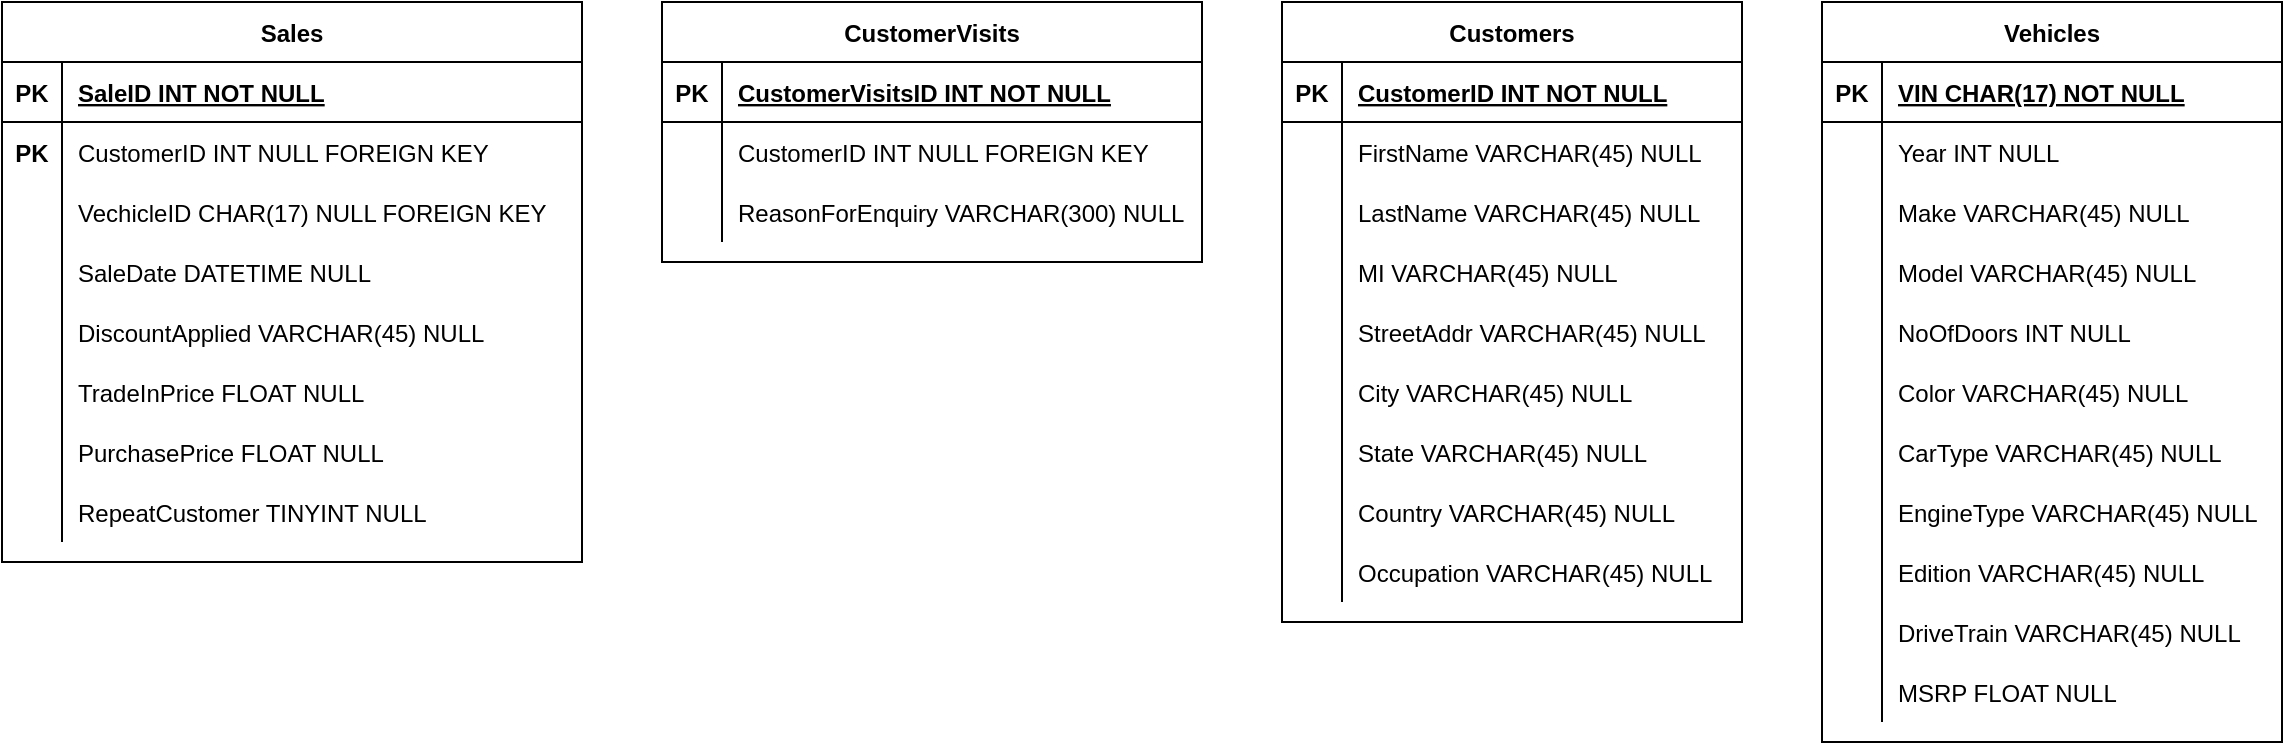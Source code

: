 <mxfile version="13.8.0" type="github">
  <diagram id="R2lEEEUBdFMjLlhIrx00" name="Page-1">
    <mxGraphModel dx="1788" dy="541" grid="1" gridSize="10" guides="1" tooltips="1" connect="1" arrows="1" fold="1" page="1" pageScale="1" pageWidth="850" pageHeight="1100" math="0" shadow="0" extFonts="Permanent Marker^https://fonts.googleapis.com/css?family=Permanent+Marker">
      <root>
        <mxCell id="0" />
        <mxCell id="1" parent="0" />
        <mxCell id="kgfX2LjA7u4LWj4O0vmA-827" value="Sales" style="shape=table;startSize=30;container=1;collapsible=1;childLayout=tableLayout;fixedRows=1;rowLines=0;fontStyle=1;align=center;resizeLast=1;" vertex="1" parent="1">
          <mxGeometry x="-220" y="440" width="290" height="280" as="geometry" />
        </mxCell>
        <mxCell id="kgfX2LjA7u4LWj4O0vmA-828" value="" style="shape=partialRectangle;collapsible=0;dropTarget=0;pointerEvents=0;fillColor=none;points=[[0,0.5],[1,0.5]];portConstraint=eastwest;top=0;left=0;right=0;bottom=1;" vertex="1" parent="kgfX2LjA7u4LWj4O0vmA-827">
          <mxGeometry y="30" width="290" height="30" as="geometry" />
        </mxCell>
        <mxCell id="kgfX2LjA7u4LWj4O0vmA-829" value="PK" style="shape=partialRectangle;overflow=hidden;connectable=0;fillColor=none;top=0;left=0;bottom=0;right=0;fontStyle=1;" vertex="1" parent="kgfX2LjA7u4LWj4O0vmA-828">
          <mxGeometry width="30" height="30" as="geometry" />
        </mxCell>
        <mxCell id="kgfX2LjA7u4LWj4O0vmA-830" value="SaleID INT NOT NULL " style="shape=partialRectangle;overflow=hidden;connectable=0;fillColor=none;top=0;left=0;bottom=0;right=0;align=left;spacingLeft=6;fontStyle=5;" vertex="1" parent="kgfX2LjA7u4LWj4O0vmA-828">
          <mxGeometry x="30" width="260" height="30" as="geometry" />
        </mxCell>
        <mxCell id="kgfX2LjA7u4LWj4O0vmA-831" value="" style="shape=partialRectangle;collapsible=0;dropTarget=0;pointerEvents=0;fillColor=none;points=[[0,0.5],[1,0.5]];portConstraint=eastwest;top=0;left=0;right=0;bottom=0;" vertex="1" parent="kgfX2LjA7u4LWj4O0vmA-827">
          <mxGeometry y="60" width="290" height="30" as="geometry" />
        </mxCell>
        <mxCell id="kgfX2LjA7u4LWj4O0vmA-832" value="" style="shape=partialRectangle;overflow=hidden;connectable=0;fillColor=none;top=0;left=0;bottom=0;right=0;" vertex="1" parent="kgfX2LjA7u4LWj4O0vmA-831">
          <mxGeometry width="30" height="30" as="geometry" />
        </mxCell>
        <mxCell id="kgfX2LjA7u4LWj4O0vmA-833" value="CustomerID INT NULL FOREIGN KEY" style="shape=partialRectangle;overflow=hidden;connectable=0;fillColor=none;top=0;left=0;bottom=0;right=0;align=left;spacingLeft=6;" vertex="1" parent="kgfX2LjA7u4LWj4O0vmA-831">
          <mxGeometry x="30" width="260" height="30" as="geometry" />
        </mxCell>
        <mxCell id="kgfX2LjA7u4LWj4O0vmA-834" value="" style="shape=partialRectangle;collapsible=0;dropTarget=0;pointerEvents=0;fillColor=none;points=[[0,0.5],[1,0.5]];portConstraint=eastwest;top=0;left=0;right=0;bottom=0;" vertex="1" parent="kgfX2LjA7u4LWj4O0vmA-827">
          <mxGeometry y="90" width="290" height="30" as="geometry" />
        </mxCell>
        <mxCell id="kgfX2LjA7u4LWj4O0vmA-835" value="" style="shape=partialRectangle;overflow=hidden;connectable=0;fillColor=none;top=0;left=0;bottom=0;right=0;" vertex="1" parent="kgfX2LjA7u4LWj4O0vmA-834">
          <mxGeometry width="30" height="30" as="geometry" />
        </mxCell>
        <mxCell id="kgfX2LjA7u4LWj4O0vmA-836" value="VechicleID CHAR(17) NULL FOREIGN KEY" style="shape=partialRectangle;overflow=hidden;connectable=0;fillColor=none;top=0;left=0;bottom=0;right=0;align=left;spacingLeft=6;" vertex="1" parent="kgfX2LjA7u4LWj4O0vmA-834">
          <mxGeometry x="30" width="260" height="30" as="geometry" />
        </mxCell>
        <mxCell id="kgfX2LjA7u4LWj4O0vmA-837" value="" style="shape=partialRectangle;collapsible=0;dropTarget=0;pointerEvents=0;fillColor=none;points=[[0,0.5],[1,0.5]];portConstraint=eastwest;top=0;left=0;right=0;bottom=0;" vertex="1" parent="kgfX2LjA7u4LWj4O0vmA-827">
          <mxGeometry y="120" width="290" height="30" as="geometry" />
        </mxCell>
        <mxCell id="kgfX2LjA7u4LWj4O0vmA-838" value="" style="shape=partialRectangle;overflow=hidden;connectable=0;fillColor=none;top=0;left=0;bottom=0;right=0;" vertex="1" parent="kgfX2LjA7u4LWj4O0vmA-837">
          <mxGeometry width="30" height="30" as="geometry" />
        </mxCell>
        <mxCell id="kgfX2LjA7u4LWj4O0vmA-839" value="SaleDate DATETIME NULL" style="shape=partialRectangle;overflow=hidden;connectable=0;fillColor=none;top=0;left=0;bottom=0;right=0;align=left;spacingLeft=6;" vertex="1" parent="kgfX2LjA7u4LWj4O0vmA-837">
          <mxGeometry x="30" width="260" height="30" as="geometry" />
        </mxCell>
        <mxCell id="kgfX2LjA7u4LWj4O0vmA-840" value="" style="shape=partialRectangle;collapsible=0;dropTarget=0;pointerEvents=0;fillColor=none;points=[[0,0.5],[1,0.5]];portConstraint=eastwest;top=0;left=0;right=0;bottom=0;" vertex="1" parent="kgfX2LjA7u4LWj4O0vmA-827">
          <mxGeometry y="150" width="290" height="30" as="geometry" />
        </mxCell>
        <mxCell id="kgfX2LjA7u4LWj4O0vmA-841" value="" style="shape=partialRectangle;overflow=hidden;connectable=0;fillColor=none;top=0;left=0;bottom=0;right=0;" vertex="1" parent="kgfX2LjA7u4LWj4O0vmA-840">
          <mxGeometry width="30" height="30" as="geometry" />
        </mxCell>
        <mxCell id="kgfX2LjA7u4LWj4O0vmA-842" value="DiscountApplied VARCHAR(45) NULL" style="shape=partialRectangle;overflow=hidden;connectable=0;fillColor=none;top=0;left=0;bottom=0;right=0;align=left;spacingLeft=6;" vertex="1" parent="kgfX2LjA7u4LWj4O0vmA-840">
          <mxGeometry x="30" width="260" height="30" as="geometry" />
        </mxCell>
        <mxCell id="kgfX2LjA7u4LWj4O0vmA-843" value="" style="shape=partialRectangle;collapsible=0;dropTarget=0;pointerEvents=0;fillColor=none;points=[[0,0.5],[1,0.5]];portConstraint=eastwest;top=0;left=0;right=0;bottom=0;" vertex="1" parent="kgfX2LjA7u4LWj4O0vmA-827">
          <mxGeometry y="180" width="290" height="30" as="geometry" />
        </mxCell>
        <mxCell id="kgfX2LjA7u4LWj4O0vmA-844" value="" style="shape=partialRectangle;overflow=hidden;connectable=0;fillColor=none;top=0;left=0;bottom=0;right=0;" vertex="1" parent="kgfX2LjA7u4LWj4O0vmA-843">
          <mxGeometry width="30" height="30" as="geometry" />
        </mxCell>
        <mxCell id="kgfX2LjA7u4LWj4O0vmA-845" value="TradeInPrice FLOAT NULL" style="shape=partialRectangle;overflow=hidden;connectable=0;fillColor=none;top=0;left=0;bottom=0;right=0;align=left;spacingLeft=6;" vertex="1" parent="kgfX2LjA7u4LWj4O0vmA-843">
          <mxGeometry x="30" width="260" height="30" as="geometry" />
        </mxCell>
        <mxCell id="kgfX2LjA7u4LWj4O0vmA-846" value="" style="shape=partialRectangle;collapsible=0;dropTarget=0;pointerEvents=0;fillColor=none;points=[[0,0.5],[1,0.5]];portConstraint=eastwest;top=0;left=0;right=0;bottom=0;" vertex="1" parent="kgfX2LjA7u4LWj4O0vmA-827">
          <mxGeometry y="210" width="290" height="30" as="geometry" />
        </mxCell>
        <mxCell id="kgfX2LjA7u4LWj4O0vmA-847" value="" style="shape=partialRectangle;overflow=hidden;connectable=0;fillColor=none;top=0;left=0;bottom=0;right=0;" vertex="1" parent="kgfX2LjA7u4LWj4O0vmA-846">
          <mxGeometry width="30" height="30" as="geometry" />
        </mxCell>
        <mxCell id="kgfX2LjA7u4LWj4O0vmA-848" value="PurchasePrice FLOAT NULL" style="shape=partialRectangle;overflow=hidden;connectable=0;fillColor=none;top=0;left=0;bottom=0;right=0;align=left;spacingLeft=6;" vertex="1" parent="kgfX2LjA7u4LWj4O0vmA-846">
          <mxGeometry x="30" width="260" height="30" as="geometry" />
        </mxCell>
        <mxCell id="kgfX2LjA7u4LWj4O0vmA-849" value="" style="shape=partialRectangle;collapsible=0;dropTarget=0;pointerEvents=0;fillColor=none;points=[[0,0.5],[1,0.5]];portConstraint=eastwest;top=0;left=0;right=0;bottom=0;" vertex="1" parent="kgfX2LjA7u4LWj4O0vmA-827">
          <mxGeometry y="240" width="290" height="30" as="geometry" />
        </mxCell>
        <mxCell id="kgfX2LjA7u4LWj4O0vmA-850" value="" style="shape=partialRectangle;overflow=hidden;connectable=0;fillColor=none;top=0;left=0;bottom=0;right=0;" vertex="1" parent="kgfX2LjA7u4LWj4O0vmA-849">
          <mxGeometry width="30" height="30" as="geometry" />
        </mxCell>
        <mxCell id="kgfX2LjA7u4LWj4O0vmA-851" value="RepeatCustomer TINYINT NULL" style="shape=partialRectangle;overflow=hidden;connectable=0;fillColor=none;top=0;left=0;bottom=0;right=0;align=left;spacingLeft=6;" vertex="1" parent="kgfX2LjA7u4LWj4O0vmA-849">
          <mxGeometry x="30" width="260" height="30" as="geometry" />
        </mxCell>
        <mxCell id="kgfX2LjA7u4LWj4O0vmA-852" value="CustomerVisits" style="shape=table;startSize=30;container=1;collapsible=1;childLayout=tableLayout;fixedRows=1;rowLines=0;fontStyle=1;align=center;resizeLast=1;" vertex="1" parent="1">
          <mxGeometry x="110" y="440" width="270" height="130" as="geometry" />
        </mxCell>
        <mxCell id="kgfX2LjA7u4LWj4O0vmA-853" value="" style="shape=partialRectangle;collapsible=0;dropTarget=0;pointerEvents=0;fillColor=none;points=[[0,0.5],[1,0.5]];portConstraint=eastwest;top=0;left=0;right=0;bottom=1;" vertex="1" parent="kgfX2LjA7u4LWj4O0vmA-852">
          <mxGeometry y="30" width="270" height="30" as="geometry" />
        </mxCell>
        <mxCell id="kgfX2LjA7u4LWj4O0vmA-854" value="PK" style="shape=partialRectangle;overflow=hidden;connectable=0;fillColor=none;top=0;left=0;bottom=0;right=0;fontStyle=1;" vertex="1" parent="kgfX2LjA7u4LWj4O0vmA-853">
          <mxGeometry width="30" height="30" as="geometry" />
        </mxCell>
        <mxCell id="kgfX2LjA7u4LWj4O0vmA-855" value="CustomerVisitsID INT NOT NULL " style="shape=partialRectangle;overflow=hidden;connectable=0;fillColor=none;top=0;left=0;bottom=0;right=0;align=left;spacingLeft=6;fontStyle=5;" vertex="1" parent="kgfX2LjA7u4LWj4O0vmA-853">
          <mxGeometry x="30" width="240" height="30" as="geometry" />
        </mxCell>
        <mxCell id="kgfX2LjA7u4LWj4O0vmA-856" value="" style="shape=partialRectangle;collapsible=0;dropTarget=0;pointerEvents=0;fillColor=none;points=[[0,0.5],[1,0.5]];portConstraint=eastwest;top=0;left=0;right=0;bottom=0;" vertex="1" parent="kgfX2LjA7u4LWj4O0vmA-852">
          <mxGeometry y="60" width="270" height="30" as="geometry" />
        </mxCell>
        <mxCell id="kgfX2LjA7u4LWj4O0vmA-857" value="" style="shape=partialRectangle;overflow=hidden;connectable=0;fillColor=none;top=0;left=0;bottom=0;right=0;" vertex="1" parent="kgfX2LjA7u4LWj4O0vmA-856">
          <mxGeometry width="30" height="30" as="geometry" />
        </mxCell>
        <mxCell id="kgfX2LjA7u4LWj4O0vmA-858" value="CustomerID INT NULL  FOREIGN KEY" style="shape=partialRectangle;overflow=hidden;connectable=0;fillColor=none;top=0;left=0;bottom=0;right=0;align=left;spacingLeft=6;" vertex="1" parent="kgfX2LjA7u4LWj4O0vmA-856">
          <mxGeometry x="30" width="240" height="30" as="geometry" />
        </mxCell>
        <mxCell id="kgfX2LjA7u4LWj4O0vmA-859" value="" style="shape=partialRectangle;collapsible=0;dropTarget=0;pointerEvents=0;fillColor=none;points=[[0,0.5],[1,0.5]];portConstraint=eastwest;top=0;left=0;right=0;bottom=0;" vertex="1" parent="kgfX2LjA7u4LWj4O0vmA-852">
          <mxGeometry y="90" width="270" height="30" as="geometry" />
        </mxCell>
        <mxCell id="kgfX2LjA7u4LWj4O0vmA-860" value="" style="shape=partialRectangle;overflow=hidden;connectable=0;fillColor=none;top=0;left=0;bottom=0;right=0;" vertex="1" parent="kgfX2LjA7u4LWj4O0vmA-859">
          <mxGeometry width="30" height="30" as="geometry" />
        </mxCell>
        <mxCell id="kgfX2LjA7u4LWj4O0vmA-861" value="ReasonForEnquiry VARCHAR(300) NULL" style="shape=partialRectangle;overflow=hidden;connectable=0;fillColor=none;top=0;left=0;bottom=0;right=0;align=left;spacingLeft=6;" vertex="1" parent="kgfX2LjA7u4LWj4O0vmA-859">
          <mxGeometry x="30" width="240" height="30" as="geometry" />
        </mxCell>
        <mxCell id="kgfX2LjA7u4LWj4O0vmA-862" value="Customers" style="shape=table;startSize=30;container=1;collapsible=1;childLayout=tableLayout;fixedRows=1;rowLines=0;fontStyle=1;align=center;resizeLast=1;" vertex="1" parent="1">
          <mxGeometry x="420" y="440" width="230" height="310" as="geometry" />
        </mxCell>
        <mxCell id="kgfX2LjA7u4LWj4O0vmA-863" value="" style="shape=partialRectangle;collapsible=0;dropTarget=0;pointerEvents=0;fillColor=none;points=[[0,0.5],[1,0.5]];portConstraint=eastwest;top=0;left=0;right=0;bottom=1;" vertex="1" parent="kgfX2LjA7u4LWj4O0vmA-862">
          <mxGeometry y="30" width="230" height="30" as="geometry" />
        </mxCell>
        <mxCell id="kgfX2LjA7u4LWj4O0vmA-864" value="PK" style="shape=partialRectangle;overflow=hidden;connectable=0;fillColor=none;top=0;left=0;bottom=0;right=0;fontStyle=1;" vertex="1" parent="kgfX2LjA7u4LWj4O0vmA-863">
          <mxGeometry width="30" height="30" as="geometry" />
        </mxCell>
        <mxCell id="kgfX2LjA7u4LWj4O0vmA-865" value="CustomerID INT NOT NULL " style="shape=partialRectangle;overflow=hidden;connectable=0;fillColor=none;top=0;left=0;bottom=0;right=0;align=left;spacingLeft=6;fontStyle=5;" vertex="1" parent="kgfX2LjA7u4LWj4O0vmA-863">
          <mxGeometry x="30" width="200" height="30" as="geometry" />
        </mxCell>
        <mxCell id="kgfX2LjA7u4LWj4O0vmA-866" value="" style="shape=partialRectangle;collapsible=0;dropTarget=0;pointerEvents=0;fillColor=none;points=[[0,0.5],[1,0.5]];portConstraint=eastwest;top=0;left=0;right=0;bottom=0;" vertex="1" parent="kgfX2LjA7u4LWj4O0vmA-862">
          <mxGeometry y="60" width="230" height="30" as="geometry" />
        </mxCell>
        <mxCell id="kgfX2LjA7u4LWj4O0vmA-867" value="" style="shape=partialRectangle;overflow=hidden;connectable=0;fillColor=none;top=0;left=0;bottom=0;right=0;" vertex="1" parent="kgfX2LjA7u4LWj4O0vmA-866">
          <mxGeometry width="30" height="30" as="geometry" />
        </mxCell>
        <mxCell id="kgfX2LjA7u4LWj4O0vmA-868" value="FirstName VARCHAR(45) NULL" style="shape=partialRectangle;overflow=hidden;connectable=0;fillColor=none;top=0;left=0;bottom=0;right=0;align=left;spacingLeft=6;" vertex="1" parent="kgfX2LjA7u4LWj4O0vmA-866">
          <mxGeometry x="30" width="200" height="30" as="geometry" />
        </mxCell>
        <mxCell id="kgfX2LjA7u4LWj4O0vmA-869" value="" style="shape=partialRectangle;collapsible=0;dropTarget=0;pointerEvents=0;fillColor=none;points=[[0,0.5],[1,0.5]];portConstraint=eastwest;top=0;left=0;right=0;bottom=0;" vertex="1" parent="kgfX2LjA7u4LWj4O0vmA-862">
          <mxGeometry y="90" width="230" height="30" as="geometry" />
        </mxCell>
        <mxCell id="kgfX2LjA7u4LWj4O0vmA-870" value="" style="shape=partialRectangle;overflow=hidden;connectable=0;fillColor=none;top=0;left=0;bottom=0;right=0;" vertex="1" parent="kgfX2LjA7u4LWj4O0vmA-869">
          <mxGeometry width="30" height="30" as="geometry" />
        </mxCell>
        <mxCell id="kgfX2LjA7u4LWj4O0vmA-871" value="LastName VARCHAR(45) NULL" style="shape=partialRectangle;overflow=hidden;connectable=0;fillColor=none;top=0;left=0;bottom=0;right=0;align=left;spacingLeft=6;" vertex="1" parent="kgfX2LjA7u4LWj4O0vmA-869">
          <mxGeometry x="30" width="200" height="30" as="geometry" />
        </mxCell>
        <mxCell id="kgfX2LjA7u4LWj4O0vmA-872" value="" style="shape=partialRectangle;collapsible=0;dropTarget=0;pointerEvents=0;fillColor=none;points=[[0,0.5],[1,0.5]];portConstraint=eastwest;top=0;left=0;right=0;bottom=0;" vertex="1" parent="kgfX2LjA7u4LWj4O0vmA-862">
          <mxGeometry y="120" width="230" height="30" as="geometry" />
        </mxCell>
        <mxCell id="kgfX2LjA7u4LWj4O0vmA-873" value="" style="shape=partialRectangle;overflow=hidden;connectable=0;fillColor=none;top=0;left=0;bottom=0;right=0;" vertex="1" parent="kgfX2LjA7u4LWj4O0vmA-872">
          <mxGeometry width="30" height="30" as="geometry" />
        </mxCell>
        <mxCell id="kgfX2LjA7u4LWj4O0vmA-874" value="MI VARCHAR(45) NULL" style="shape=partialRectangle;overflow=hidden;connectable=0;fillColor=none;top=0;left=0;bottom=0;right=0;align=left;spacingLeft=6;" vertex="1" parent="kgfX2LjA7u4LWj4O0vmA-872">
          <mxGeometry x="30" width="200" height="30" as="geometry" />
        </mxCell>
        <mxCell id="kgfX2LjA7u4LWj4O0vmA-875" value="" style="shape=partialRectangle;collapsible=0;dropTarget=0;pointerEvents=0;fillColor=none;points=[[0,0.5],[1,0.5]];portConstraint=eastwest;top=0;left=0;right=0;bottom=0;" vertex="1" parent="kgfX2LjA7u4LWj4O0vmA-862">
          <mxGeometry y="150" width="230" height="30" as="geometry" />
        </mxCell>
        <mxCell id="kgfX2LjA7u4LWj4O0vmA-876" value="" style="shape=partialRectangle;overflow=hidden;connectable=0;fillColor=none;top=0;left=0;bottom=0;right=0;" vertex="1" parent="kgfX2LjA7u4LWj4O0vmA-875">
          <mxGeometry width="30" height="30" as="geometry" />
        </mxCell>
        <mxCell id="kgfX2LjA7u4LWj4O0vmA-877" value="StreetAddr VARCHAR(45) NULL" style="shape=partialRectangle;overflow=hidden;connectable=0;fillColor=none;top=0;left=0;bottom=0;right=0;align=left;spacingLeft=6;" vertex="1" parent="kgfX2LjA7u4LWj4O0vmA-875">
          <mxGeometry x="30" width="200" height="30" as="geometry" />
        </mxCell>
        <mxCell id="kgfX2LjA7u4LWj4O0vmA-878" value="" style="shape=partialRectangle;collapsible=0;dropTarget=0;pointerEvents=0;fillColor=none;points=[[0,0.5],[1,0.5]];portConstraint=eastwest;top=0;left=0;right=0;bottom=0;" vertex="1" parent="kgfX2LjA7u4LWj4O0vmA-862">
          <mxGeometry y="180" width="230" height="30" as="geometry" />
        </mxCell>
        <mxCell id="kgfX2LjA7u4LWj4O0vmA-879" value="" style="shape=partialRectangle;overflow=hidden;connectable=0;fillColor=none;top=0;left=0;bottom=0;right=0;" vertex="1" parent="kgfX2LjA7u4LWj4O0vmA-878">
          <mxGeometry width="30" height="30" as="geometry" />
        </mxCell>
        <mxCell id="kgfX2LjA7u4LWj4O0vmA-880" value="City VARCHAR(45) NULL" style="shape=partialRectangle;overflow=hidden;connectable=0;fillColor=none;top=0;left=0;bottom=0;right=0;align=left;spacingLeft=6;" vertex="1" parent="kgfX2LjA7u4LWj4O0vmA-878">
          <mxGeometry x="30" width="200" height="30" as="geometry" />
        </mxCell>
        <mxCell id="kgfX2LjA7u4LWj4O0vmA-881" value="" style="shape=partialRectangle;collapsible=0;dropTarget=0;pointerEvents=0;fillColor=none;points=[[0,0.5],[1,0.5]];portConstraint=eastwest;top=0;left=0;right=0;bottom=0;" vertex="1" parent="kgfX2LjA7u4LWj4O0vmA-862">
          <mxGeometry y="210" width="230" height="30" as="geometry" />
        </mxCell>
        <mxCell id="kgfX2LjA7u4LWj4O0vmA-882" value="" style="shape=partialRectangle;overflow=hidden;connectable=0;fillColor=none;top=0;left=0;bottom=0;right=0;" vertex="1" parent="kgfX2LjA7u4LWj4O0vmA-881">
          <mxGeometry width="30" height="30" as="geometry" />
        </mxCell>
        <mxCell id="kgfX2LjA7u4LWj4O0vmA-883" value="State VARCHAR(45) NULL" style="shape=partialRectangle;overflow=hidden;connectable=0;fillColor=none;top=0;left=0;bottom=0;right=0;align=left;spacingLeft=6;" vertex="1" parent="kgfX2LjA7u4LWj4O0vmA-881">
          <mxGeometry x="30" width="200" height="30" as="geometry" />
        </mxCell>
        <mxCell id="kgfX2LjA7u4LWj4O0vmA-884" value="" style="shape=partialRectangle;collapsible=0;dropTarget=0;pointerEvents=0;fillColor=none;points=[[0,0.5],[1,0.5]];portConstraint=eastwest;top=0;left=0;right=0;bottom=0;" vertex="1" parent="kgfX2LjA7u4LWj4O0vmA-862">
          <mxGeometry y="240" width="230" height="30" as="geometry" />
        </mxCell>
        <mxCell id="kgfX2LjA7u4LWj4O0vmA-885" value="" style="shape=partialRectangle;overflow=hidden;connectable=0;fillColor=none;top=0;left=0;bottom=0;right=0;" vertex="1" parent="kgfX2LjA7u4LWj4O0vmA-884">
          <mxGeometry width="30" height="30" as="geometry" />
        </mxCell>
        <mxCell id="kgfX2LjA7u4LWj4O0vmA-886" value="Country VARCHAR(45) NULL" style="shape=partialRectangle;overflow=hidden;connectable=0;fillColor=none;top=0;left=0;bottom=0;right=0;align=left;spacingLeft=6;" vertex="1" parent="kgfX2LjA7u4LWj4O0vmA-884">
          <mxGeometry x="30" width="200" height="30" as="geometry" />
        </mxCell>
        <mxCell id="kgfX2LjA7u4LWj4O0vmA-887" value="" style="shape=partialRectangle;collapsible=0;dropTarget=0;pointerEvents=0;fillColor=none;points=[[0,0.5],[1,0.5]];portConstraint=eastwest;top=0;left=0;right=0;bottom=0;" vertex="1" parent="kgfX2LjA7u4LWj4O0vmA-862">
          <mxGeometry y="270" width="230" height="30" as="geometry" />
        </mxCell>
        <mxCell id="kgfX2LjA7u4LWj4O0vmA-888" value="" style="shape=partialRectangle;overflow=hidden;connectable=0;fillColor=none;top=0;left=0;bottom=0;right=0;" vertex="1" parent="kgfX2LjA7u4LWj4O0vmA-887">
          <mxGeometry width="30" height="30" as="geometry" />
        </mxCell>
        <mxCell id="kgfX2LjA7u4LWj4O0vmA-889" value="Occupation VARCHAR(45) NULL" style="shape=partialRectangle;overflow=hidden;connectable=0;fillColor=none;top=0;left=0;bottom=0;right=0;align=left;spacingLeft=6;" vertex="1" parent="kgfX2LjA7u4LWj4O0vmA-887">
          <mxGeometry x="30" width="200" height="30" as="geometry" />
        </mxCell>
        <mxCell id="kgfX2LjA7u4LWj4O0vmA-890" value="Vehicles" style="shape=table;startSize=30;container=1;collapsible=1;childLayout=tableLayout;fixedRows=1;rowLines=0;fontStyle=1;align=center;resizeLast=1;" vertex="1" parent="1">
          <mxGeometry x="690" y="440" width="230" height="370" as="geometry" />
        </mxCell>
        <mxCell id="kgfX2LjA7u4LWj4O0vmA-891" value="" style="shape=partialRectangle;collapsible=0;dropTarget=0;pointerEvents=0;fillColor=none;points=[[0,0.5],[1,0.5]];portConstraint=eastwest;top=0;left=0;right=0;bottom=1;" vertex="1" parent="kgfX2LjA7u4LWj4O0vmA-890">
          <mxGeometry y="30" width="230" height="30" as="geometry" />
        </mxCell>
        <mxCell id="kgfX2LjA7u4LWj4O0vmA-892" value="PK" style="shape=partialRectangle;overflow=hidden;connectable=0;fillColor=none;top=0;left=0;bottom=0;right=0;fontStyle=1;" vertex="1" parent="kgfX2LjA7u4LWj4O0vmA-891">
          <mxGeometry width="30" height="30" as="geometry" />
        </mxCell>
        <mxCell id="kgfX2LjA7u4LWj4O0vmA-893" value="VIN CHAR(17) NOT NULL " style="shape=partialRectangle;overflow=hidden;connectable=0;fillColor=none;top=0;left=0;bottom=0;right=0;align=left;spacingLeft=6;fontStyle=5;" vertex="1" parent="kgfX2LjA7u4LWj4O0vmA-891">
          <mxGeometry x="30" width="200" height="30" as="geometry" />
        </mxCell>
        <mxCell id="kgfX2LjA7u4LWj4O0vmA-894" value="" style="shape=partialRectangle;collapsible=0;dropTarget=0;pointerEvents=0;fillColor=none;points=[[0,0.5],[1,0.5]];portConstraint=eastwest;top=0;left=0;right=0;bottom=0;" vertex="1" parent="kgfX2LjA7u4LWj4O0vmA-890">
          <mxGeometry y="60" width="230" height="30" as="geometry" />
        </mxCell>
        <mxCell id="kgfX2LjA7u4LWj4O0vmA-895" value="" style="shape=partialRectangle;overflow=hidden;connectable=0;fillColor=none;top=0;left=0;bottom=0;right=0;" vertex="1" parent="kgfX2LjA7u4LWj4O0vmA-894">
          <mxGeometry width="30" height="30" as="geometry" />
        </mxCell>
        <mxCell id="kgfX2LjA7u4LWj4O0vmA-896" value="Year INT NULL" style="shape=partialRectangle;overflow=hidden;connectable=0;fillColor=none;top=0;left=0;bottom=0;right=0;align=left;spacingLeft=6;" vertex="1" parent="kgfX2LjA7u4LWj4O0vmA-894">
          <mxGeometry x="30" width="200" height="30" as="geometry" />
        </mxCell>
        <mxCell id="kgfX2LjA7u4LWj4O0vmA-897" value="" style="shape=partialRectangle;collapsible=0;dropTarget=0;pointerEvents=0;fillColor=none;points=[[0,0.5],[1,0.5]];portConstraint=eastwest;top=0;left=0;right=0;bottom=0;" vertex="1" parent="kgfX2LjA7u4LWj4O0vmA-890">
          <mxGeometry y="90" width="230" height="30" as="geometry" />
        </mxCell>
        <mxCell id="kgfX2LjA7u4LWj4O0vmA-898" value="" style="shape=partialRectangle;overflow=hidden;connectable=0;fillColor=none;top=0;left=0;bottom=0;right=0;" vertex="1" parent="kgfX2LjA7u4LWj4O0vmA-897">
          <mxGeometry width="30" height="30" as="geometry" />
        </mxCell>
        <mxCell id="kgfX2LjA7u4LWj4O0vmA-899" value="Make VARCHAR(45) NULL" style="shape=partialRectangle;overflow=hidden;connectable=0;fillColor=none;top=0;left=0;bottom=0;right=0;align=left;spacingLeft=6;" vertex="1" parent="kgfX2LjA7u4LWj4O0vmA-897">
          <mxGeometry x="30" width="200" height="30" as="geometry" />
        </mxCell>
        <mxCell id="kgfX2LjA7u4LWj4O0vmA-900" value="" style="shape=partialRectangle;collapsible=0;dropTarget=0;pointerEvents=0;fillColor=none;points=[[0,0.5],[1,0.5]];portConstraint=eastwest;top=0;left=0;right=0;bottom=0;" vertex="1" parent="kgfX2LjA7u4LWj4O0vmA-890">
          <mxGeometry y="120" width="230" height="30" as="geometry" />
        </mxCell>
        <mxCell id="kgfX2LjA7u4LWj4O0vmA-901" value="" style="shape=partialRectangle;overflow=hidden;connectable=0;fillColor=none;top=0;left=0;bottom=0;right=0;" vertex="1" parent="kgfX2LjA7u4LWj4O0vmA-900">
          <mxGeometry width="30" height="30" as="geometry" />
        </mxCell>
        <mxCell id="kgfX2LjA7u4LWj4O0vmA-902" value="Model VARCHAR(45) NULL" style="shape=partialRectangle;overflow=hidden;connectable=0;fillColor=none;top=0;left=0;bottom=0;right=0;align=left;spacingLeft=6;" vertex="1" parent="kgfX2LjA7u4LWj4O0vmA-900">
          <mxGeometry x="30" width="200" height="30" as="geometry" />
        </mxCell>
        <mxCell id="kgfX2LjA7u4LWj4O0vmA-903" value="" style="shape=partialRectangle;collapsible=0;dropTarget=0;pointerEvents=0;fillColor=none;points=[[0,0.5],[1,0.5]];portConstraint=eastwest;top=0;left=0;right=0;bottom=0;" vertex="1" parent="kgfX2LjA7u4LWj4O0vmA-890">
          <mxGeometry y="150" width="230" height="30" as="geometry" />
        </mxCell>
        <mxCell id="kgfX2LjA7u4LWj4O0vmA-904" value="" style="shape=partialRectangle;overflow=hidden;connectable=0;fillColor=none;top=0;left=0;bottom=0;right=0;" vertex="1" parent="kgfX2LjA7u4LWj4O0vmA-903">
          <mxGeometry width="30" height="30" as="geometry" />
        </mxCell>
        <mxCell id="kgfX2LjA7u4LWj4O0vmA-905" value="NoOfDoors INT NULL" style="shape=partialRectangle;overflow=hidden;connectable=0;fillColor=none;top=0;left=0;bottom=0;right=0;align=left;spacingLeft=6;" vertex="1" parent="kgfX2LjA7u4LWj4O0vmA-903">
          <mxGeometry x="30" width="200" height="30" as="geometry" />
        </mxCell>
        <mxCell id="kgfX2LjA7u4LWj4O0vmA-906" value="" style="shape=partialRectangle;collapsible=0;dropTarget=0;pointerEvents=0;fillColor=none;points=[[0,0.5],[1,0.5]];portConstraint=eastwest;top=0;left=0;right=0;bottom=0;" vertex="1" parent="kgfX2LjA7u4LWj4O0vmA-890">
          <mxGeometry y="180" width="230" height="30" as="geometry" />
        </mxCell>
        <mxCell id="kgfX2LjA7u4LWj4O0vmA-907" value="" style="shape=partialRectangle;overflow=hidden;connectable=0;fillColor=none;top=0;left=0;bottom=0;right=0;" vertex="1" parent="kgfX2LjA7u4LWj4O0vmA-906">
          <mxGeometry width="30" height="30" as="geometry" />
        </mxCell>
        <mxCell id="kgfX2LjA7u4LWj4O0vmA-908" value="Color VARCHAR(45) NULL" style="shape=partialRectangle;overflow=hidden;connectable=0;fillColor=none;top=0;left=0;bottom=0;right=0;align=left;spacingLeft=6;" vertex="1" parent="kgfX2LjA7u4LWj4O0vmA-906">
          <mxGeometry x="30" width="200" height="30" as="geometry" />
        </mxCell>
        <mxCell id="kgfX2LjA7u4LWj4O0vmA-909" value="" style="shape=partialRectangle;collapsible=0;dropTarget=0;pointerEvents=0;fillColor=none;points=[[0,0.5],[1,0.5]];portConstraint=eastwest;top=0;left=0;right=0;bottom=0;" vertex="1" parent="kgfX2LjA7u4LWj4O0vmA-890">
          <mxGeometry y="210" width="230" height="30" as="geometry" />
        </mxCell>
        <mxCell id="kgfX2LjA7u4LWj4O0vmA-910" value="" style="shape=partialRectangle;overflow=hidden;connectable=0;fillColor=none;top=0;left=0;bottom=0;right=0;" vertex="1" parent="kgfX2LjA7u4LWj4O0vmA-909">
          <mxGeometry width="30" height="30" as="geometry" />
        </mxCell>
        <mxCell id="kgfX2LjA7u4LWj4O0vmA-911" value="CarType VARCHAR(45) NULL" style="shape=partialRectangle;overflow=hidden;connectable=0;fillColor=none;top=0;left=0;bottom=0;right=0;align=left;spacingLeft=6;" vertex="1" parent="kgfX2LjA7u4LWj4O0vmA-909">
          <mxGeometry x="30" width="200" height="30" as="geometry" />
        </mxCell>
        <mxCell id="kgfX2LjA7u4LWj4O0vmA-912" value="" style="shape=partialRectangle;collapsible=0;dropTarget=0;pointerEvents=0;fillColor=none;points=[[0,0.5],[1,0.5]];portConstraint=eastwest;top=0;left=0;right=0;bottom=0;" vertex="1" parent="kgfX2LjA7u4LWj4O0vmA-890">
          <mxGeometry y="240" width="230" height="30" as="geometry" />
        </mxCell>
        <mxCell id="kgfX2LjA7u4LWj4O0vmA-913" value="" style="shape=partialRectangle;overflow=hidden;connectable=0;fillColor=none;top=0;left=0;bottom=0;right=0;" vertex="1" parent="kgfX2LjA7u4LWj4O0vmA-912">
          <mxGeometry width="30" height="30" as="geometry" />
        </mxCell>
        <mxCell id="kgfX2LjA7u4LWj4O0vmA-914" value="EngineType VARCHAR(45) NULL" style="shape=partialRectangle;overflow=hidden;connectable=0;fillColor=none;top=0;left=0;bottom=0;right=0;align=left;spacingLeft=6;" vertex="1" parent="kgfX2LjA7u4LWj4O0vmA-912">
          <mxGeometry x="30" width="200" height="30" as="geometry" />
        </mxCell>
        <mxCell id="kgfX2LjA7u4LWj4O0vmA-915" value="" style="shape=partialRectangle;collapsible=0;dropTarget=0;pointerEvents=0;fillColor=none;points=[[0,0.5],[1,0.5]];portConstraint=eastwest;top=0;left=0;right=0;bottom=0;" vertex="1" parent="kgfX2LjA7u4LWj4O0vmA-890">
          <mxGeometry y="270" width="230" height="30" as="geometry" />
        </mxCell>
        <mxCell id="kgfX2LjA7u4LWj4O0vmA-916" value="" style="shape=partialRectangle;overflow=hidden;connectable=0;fillColor=none;top=0;left=0;bottom=0;right=0;" vertex="1" parent="kgfX2LjA7u4LWj4O0vmA-915">
          <mxGeometry width="30" height="30" as="geometry" />
        </mxCell>
        <mxCell id="kgfX2LjA7u4LWj4O0vmA-917" value="Edition VARCHAR(45) NULL" style="shape=partialRectangle;overflow=hidden;connectable=0;fillColor=none;top=0;left=0;bottom=0;right=0;align=left;spacingLeft=6;" vertex="1" parent="kgfX2LjA7u4LWj4O0vmA-915">
          <mxGeometry x="30" width="200" height="30" as="geometry" />
        </mxCell>
        <mxCell id="kgfX2LjA7u4LWj4O0vmA-918" value="" style="shape=partialRectangle;collapsible=0;dropTarget=0;pointerEvents=0;fillColor=none;points=[[0,0.5],[1,0.5]];portConstraint=eastwest;top=0;left=0;right=0;bottom=0;" vertex="1" parent="kgfX2LjA7u4LWj4O0vmA-890">
          <mxGeometry y="300" width="230" height="30" as="geometry" />
        </mxCell>
        <mxCell id="kgfX2LjA7u4LWj4O0vmA-919" value="" style="shape=partialRectangle;overflow=hidden;connectable=0;fillColor=none;top=0;left=0;bottom=0;right=0;" vertex="1" parent="kgfX2LjA7u4LWj4O0vmA-918">
          <mxGeometry width="30" height="30" as="geometry" />
        </mxCell>
        <mxCell id="kgfX2LjA7u4LWj4O0vmA-920" value="DriveTrain VARCHAR(45) NULL" style="shape=partialRectangle;overflow=hidden;connectable=0;fillColor=none;top=0;left=0;bottom=0;right=0;align=left;spacingLeft=6;" vertex="1" parent="kgfX2LjA7u4LWj4O0vmA-918">
          <mxGeometry x="30" width="200" height="30" as="geometry" />
        </mxCell>
        <mxCell id="kgfX2LjA7u4LWj4O0vmA-921" value="" style="shape=partialRectangle;collapsible=0;dropTarget=0;pointerEvents=0;fillColor=none;points=[[0,0.5],[1,0.5]];portConstraint=eastwest;top=0;left=0;right=0;bottom=0;" vertex="1" parent="kgfX2LjA7u4LWj4O0vmA-890">
          <mxGeometry y="330" width="230" height="30" as="geometry" />
        </mxCell>
        <mxCell id="kgfX2LjA7u4LWj4O0vmA-922" value="" style="shape=partialRectangle;overflow=hidden;connectable=0;fillColor=none;top=0;left=0;bottom=0;right=0;" vertex="1" parent="kgfX2LjA7u4LWj4O0vmA-921">
          <mxGeometry width="30" height="30" as="geometry" />
        </mxCell>
        <mxCell id="kgfX2LjA7u4LWj4O0vmA-923" value="MSRP FLOAT NULL" style="shape=partialRectangle;overflow=hidden;connectable=0;fillColor=none;top=0;left=0;bottom=0;right=0;align=left;spacingLeft=6;" vertex="1" parent="kgfX2LjA7u4LWj4O0vmA-921">
          <mxGeometry x="30" width="200" height="30" as="geometry" />
        </mxCell>
        <mxCell id="kgfX2LjA7u4LWj4O0vmA-924" value="PK" style="shape=partialRectangle;overflow=hidden;connectable=0;fillColor=none;top=0;left=0;bottom=0;right=0;fontStyle=1;" vertex="1" parent="1">
          <mxGeometry x="-220" y="500" width="30" height="30" as="geometry" />
        </mxCell>
      </root>
    </mxGraphModel>
  </diagram>
</mxfile>
